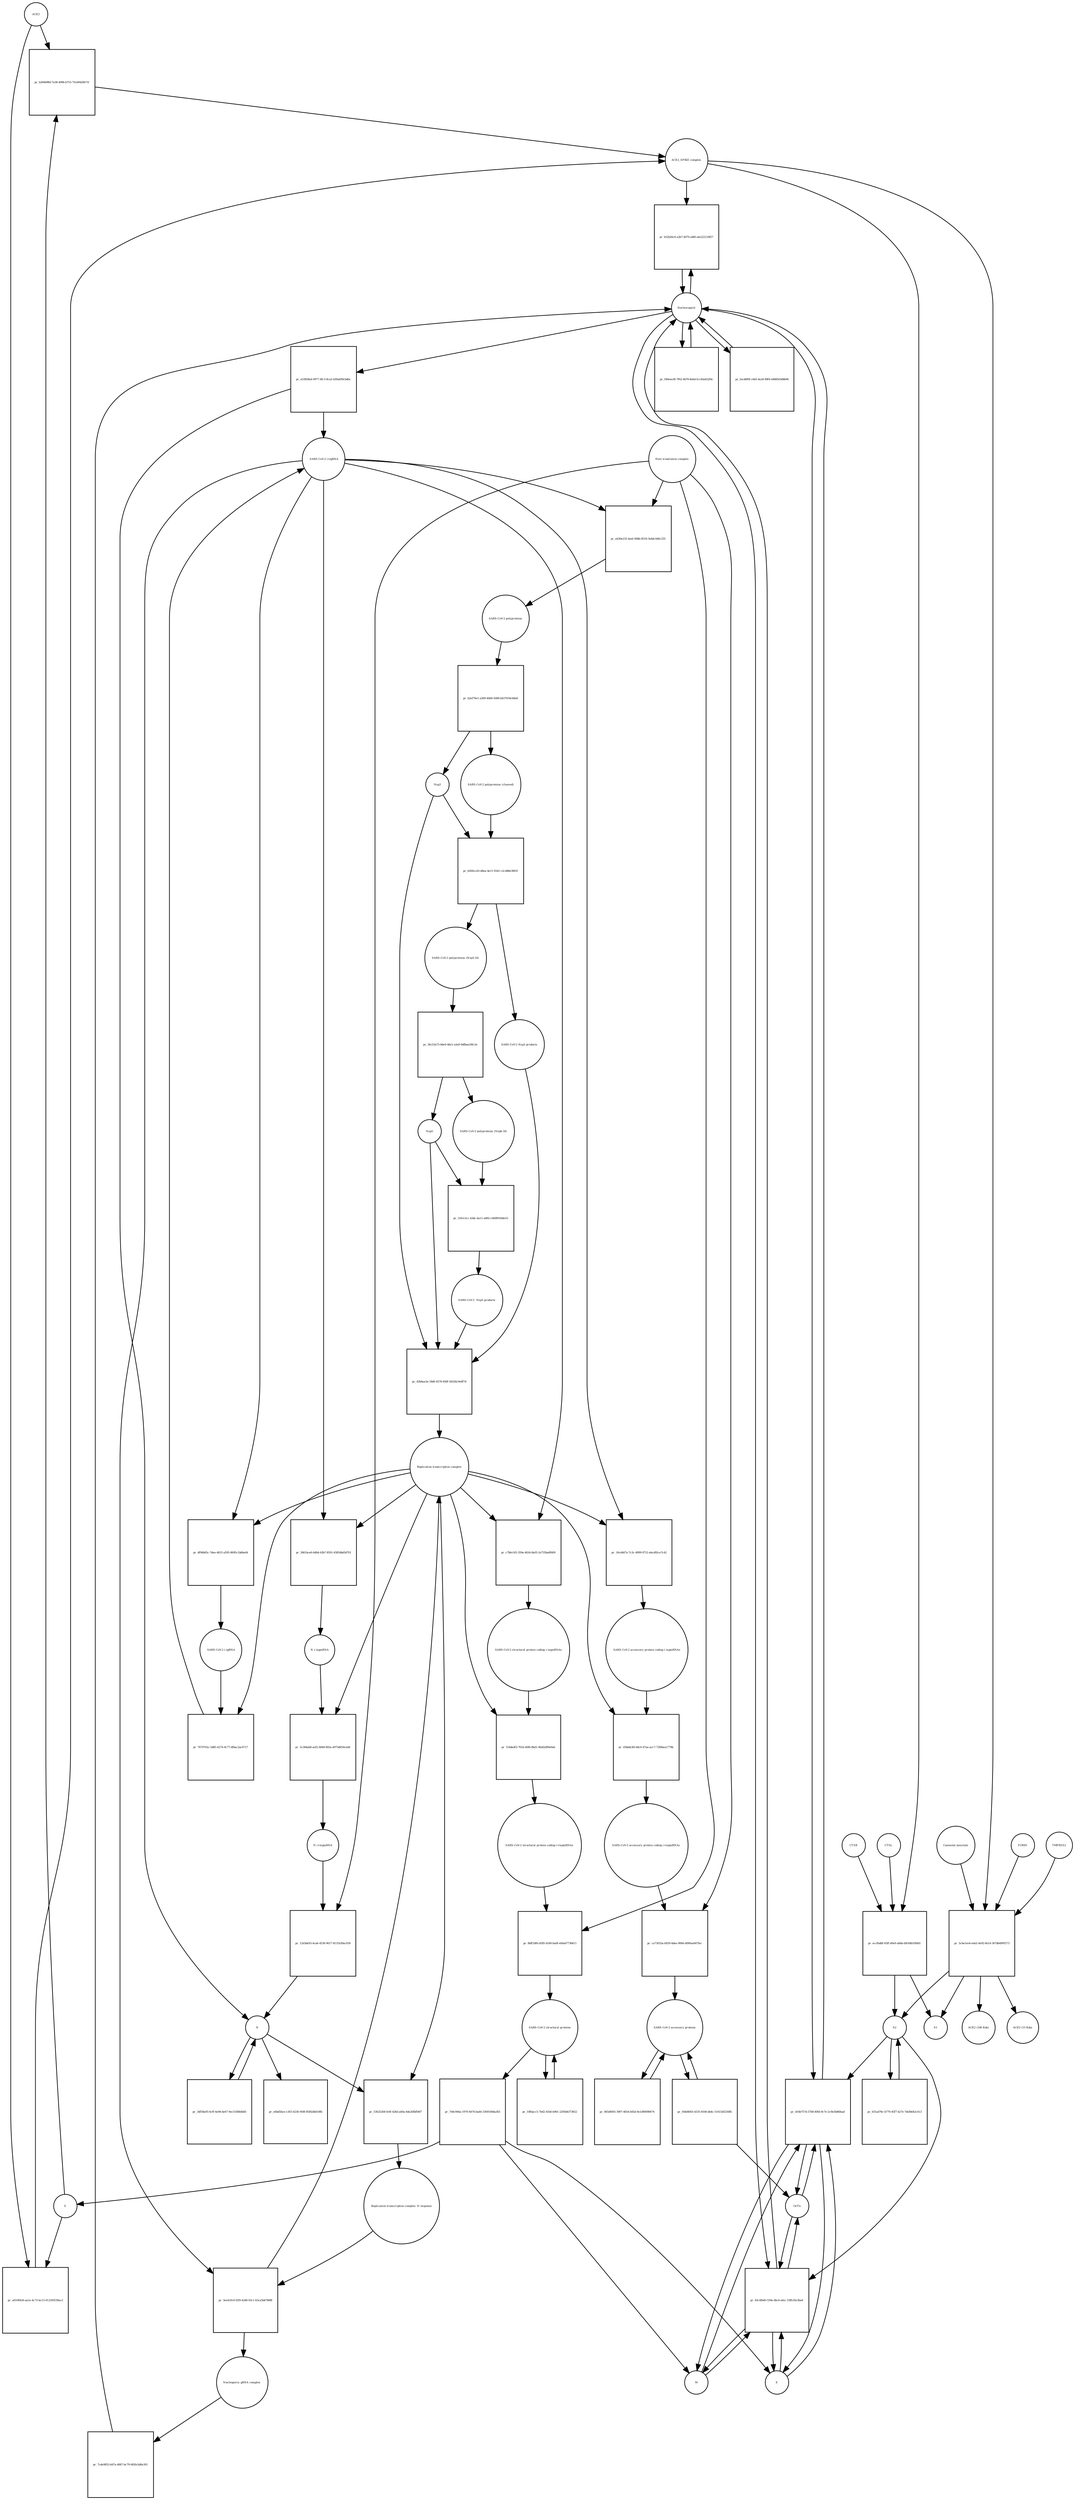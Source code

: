 strict digraph  {
ACE2 [annotation="", bipartite=0, cls=macromolecule, fontsize=4, label=ACE2, shape=circle];
"pr_b264698d-7a38-409b-b753-75cb9426b71f" [annotation="", bipartite=1, cls=process, fontsize=4, label="pr_b264698d-7a38-409b-b753-75cb9426b71f", shape=square];
"ACE2_SPIKE complex" [annotation="", bipartite=0, cls=complex, fontsize=4, label="ACE2_SPIKE complex", shape=circle];
S [annotation=urn_miriam_uniprot_P0DTC2, bipartite=0, cls="macromolecule multimer", fontsize=4, label=S, shape=circle];
Nucleocapsid [annotation="urn_miriam_obo.go_GO%3A0019013", bipartite=0, cls=complex, fontsize=4, label=Nucleocapsid, shape=circle];
"pr_b52b26c6-a2b7-4070-a86f-afa222118f57" [annotation="", bipartite=1, cls=process, fontsize=4, label="pr_b52b26c6-a2b7-4070-a86f-afa222118f57", shape=square];
"pr_eccfbdbf-65ff-40e9-a8dd-d9c84b10f6d1" [annotation="", bipartite=1, cls=process, fontsize=4, label="pr_eccfbdbf-65ff-40e9-a8dd-d9c84b10f6d1", shape=square];
S2 [annotation=urn_miriam_interpro_IPR002552, bipartite=0, cls=macromolecule, fontsize=4, label=S2, shape=circle];
CTSB [annotation="", bipartite=0, cls=macromolecule, fontsize=4, label=CTSB, shape=circle];
CTSL [annotation="", bipartite=0, cls=macromolecule, fontsize=4, label=CTSL, shape=circle];
S1 [annotation=urn_miriam_interpro_IPR002551, bipartite=0, cls=macromolecule, fontsize=4, label=S1, shape=circle];
"pr_a6109426-aa1e-4c73-bc13-012350539ac2" [annotation="", bipartite=1, cls=process, fontsize=4, label="pr_a6109426-aa1e-4c73-bc13-012350539ac2", shape=square];
"pr_83c4fb40-559e-4bc6-afec-53ffc62cfbe6" [annotation="", bipartite=1, cls=process, fontsize=4, label="pr_83c4fb40-559e-4bc6-afec-53ffc62cfbe6", shape=square];
E [annotation=urn_miriam_uniprot_P0DTC4, bipartite=0, cls=macromolecule, fontsize=4, label=E, shape=circle];
M [annotation=urn_miriam_uniprot_P0DTC5, bipartite=0, cls=macromolecule, fontsize=4, label=M, shape=circle];
Orf7a [annotation=urn_miriam_uniprot_P0DTC7, bipartite=0, cls=macromolecule, fontsize=4, label=Orf7a, shape=circle];
"pr_a53828a4-0977-4fc3-8ca2-b30a839cbdbc" [annotation="", bipartite=1, cls=process, fontsize=4, label="pr_a53828a4-0977-4fc3-8ca2-b30a839cbdbc", shape=square];
" SARS-CoV-2 (+)gRNA" [annotation=urn_miriam_refseq_NC_045512, bipartite=0, cls="nucleic acid feature", fontsize=4, label=" SARS-CoV-2 (+)gRNA", shape=circle];
N [annotation=urn_miriam_uniprot_P0DTC9, bipartite=0, cls="macromolecule multimer", fontsize=4, label=N, shape=circle];
"SARS-CoV-2 polyproteins" [annotation="", bipartite=0, cls=complex, fontsize=4, label="SARS-CoV-2 polyproteins", shape=circle];
"pr_b2ef76e1-a569-4666-9289-b437034cb8a8" [annotation="", bipartite=1, cls=process, fontsize=4, label="pr_b2ef76e1-a569-4666-9289-b437034cb8a8", shape=square];
"SARS-CoV-2 polyproteins (cleaved)" [annotation="", bipartite=0, cls=complex, fontsize=4, label="SARS-CoV-2 polyproteins (cleaved)", shape=circle];
Nsp3 [annotation=urn_miriam_ncbiprotein_YP_009725299, bipartite=0, cls=macromolecule, fontsize=4, label=Nsp3, shape=circle];
"pr_f40eea30-7f62-4b78-8ebd-fccd5a622f4c" [annotation="", bipartite=1, cls=process, fontsize=4, label="pr_f40eea30-7f62-4b78-8ebd-fccd5a622f4c", shape=square];
"pr_facd6f6f-c6d3-4a24-89f4-e868563d8b94" [annotation="", bipartite=1, cls=process, fontsize=4, label="pr_facd6f6f-c6d3-4a24-89f4-e868563d8b94", shape=square];
"SARS-CoV-2 structural proteins" [annotation="", bipartite=0, cls=complex, fontsize=4, label="SARS-CoV-2 structural proteins", shape=circle];
"pr_7d4c946a-1970-4476-ba44-3300169da365" [annotation="", bipartite=1, cls=process, fontsize=4, label="pr_7d4c946a-1970-4476-ba44-3300169da365", shape=square];
"pr_e6bd5bce-c303-4230-958f-ffd92db618fb" [annotation="", bipartite=1, cls=process, fontsize=4, label="pr_e6bd5bce-c303-4230-958f-ffd92db618fb", shape=square];
"SARS-CoV-2 accessory proteins" [annotation="", bipartite=0, cls=complex, fontsize=4, label="SARS-CoV-2 accessory proteins", shape=circle];
"pr_845df405-3907-4654-b92d-9e1d90090674" [annotation="", bipartite=1, cls=process, fontsize=4, label="pr_845df405-3907-4654-b92d-9e1d90090674", shape=square];
"pr_10fbacc5-7b42-41b6-b961-2295b6373652" [annotation="", bipartite=1, cls=process, fontsize=4, label="pr_10fbacc5-7b42-41b6-b961-2295b6373652", shape=square];
"pr_3df58a95-6cff-4e94-be67-9ec5180b4b83" [annotation="", bipartite=1, cls=process, fontsize=4, label="pr_3df58a95-6cff-4e94-be67-9ec5180b4b83", shape=square];
"SARS-CoV-2 accessory protein coding (-)sgmRNAs" [annotation="", bipartite=0, cls=complex, fontsize=4, label="SARS-CoV-2 accessory protein coding (-)sgmRNAs", shape=circle];
"pr_05bbdc80-d4c0-47ae-acc7-72f6bea1779b" [annotation="", bipartite=1, cls=process, fontsize=4, label="pr_05bbdc80-d4c0-47ae-acc7-72f6bea1779b", shape=square];
"SARS-CoV-2 accessory protein coding (+)sgmRNAs" [annotation="", bipartite=0, cls=complex, fontsize=4, label="SARS-CoV-2 accessory protein coding (+)sgmRNAs", shape=circle];
"Replication transcription complex" [annotation="", bipartite=0, cls=complex, fontsize=4, label="Replication transcription complex", shape=circle];
"SARS-CoV-2 structural protein coding (-)sgmRNAs" [annotation="", bipartite=0, cls=complex, fontsize=4, label="SARS-CoV-2 structural protein coding (-)sgmRNAs", shape=circle];
"pr_518de4f3-761b-40f6-8bd1-9fa82d99e9ab" [annotation="", bipartite=1, cls=process, fontsize=4, label="pr_518de4f3-761b-40f6-8bd1-9fa82d99e9ab", shape=square];
"SARS-CoV-2 structural protein coding (+)sgmRNAs" [annotation="", bipartite=0, cls=complex, fontsize=4, label="SARS-CoV-2 structural protein coding (+)sgmRNAs", shape=circle];
"N (-)sgmRNA" [annotation="", bipartite=0, cls="nucleic acid feature", fontsize=4, label="N (-)sgmRNA", shape=circle];
"pr_5c384ab8-aef2-4848-893a-4975d650ceb8" [annotation="", bipartite=1, cls=process, fontsize=4, label="pr_5c384ab8-aef2-4848-893a-4975d650ceb8", shape=square];
"N (+)sgmRNA" [annotation="", bipartite=0, cls="nucleic acid feature", fontsize=4, label="N (+)sgmRNA", shape=circle];
"pr_12d3de93-4ca6-4536-9617-8131b39ac039" [annotation="", bipartite=1, cls=process, fontsize=4, label="pr_12d3de93-4ca6-4536-9617-8131b39ac039", shape=square];
"Host translation complex" [annotation="urn_miriam_obo.go_GO%3A0070992", bipartite=0, cls=complex, fontsize=4, label="Host translation complex", shape=circle];
"pr_ca73033a-b929-4dee-9066-d090ae847fec" [annotation="", bipartite=1, cls=process, fontsize=4, label="pr_ca73033a-b929-4dee-9066-d090ae847fec", shape=square];
"pr_8bff18f6-d585-4180-ba0f-eb0a67736611" [annotation="", bipartite=1, cls=process, fontsize=4, label="pr_8bff18f6-d585-4180-ba0f-eb0a67736611", shape=square];
"Nucleoporin_gRNA complex " [annotation="urn_miriam_obo.go_GO%3A0019013", bipartite=0, cls=complex, fontsize=4, label="Nucleoporin_gRNA complex ", shape=circle];
"pr_7cde9833-6d7a-4067-bc79-065fe3d6e301" [annotation="", bipartite=1, cls=process, fontsize=4, label="pr_7cde9833-6d7a-4067-bc79-065fe3d6e301", shape=square];
"pr_f44d4003-4335-4504-bb4c-51615d5256fb" [annotation="", bipartite=1, cls=process, fontsize=4, label="pr_f44d4003-4335-4504-bb4c-51615d5256fb", shape=square];
"pr_5cbe1ee4-eeb2-4e92-8e14-367db4995573" [annotation="", bipartite=1, cls=process, fontsize=4, label="pr_5cbe1ee4-eeb2-4e92-8e14-367db4995573", shape=square];
FURIN [annotation="", bipartite=0, cls=macromolecule, fontsize=4, label=FURIN, shape=circle];
TMPRSS2 [annotation="", bipartite=0, cls=macromolecule, fontsize=4, label=TMPRSS2, shape=circle];
"Camostat mesylate" [annotation="urn_miriam_pubchem.compound_2536", bipartite=0, cls="simple chemical", fontsize=4, label="Camostat mesylate", shape=circle];
"ACE2 (100 Kda)" [annotation="", bipartite=0, cls=macromolecule, fontsize=4, label="ACE2 (100 Kda)", shape=circle];
"ACE2 (15 Kda)" [annotation="", bipartite=0, cls=macromolecule, fontsize=4, label="ACE2 (15 Kda)", shape=circle];
"pr_631ad76c-b770-45f7-b27e-7defb642c413" [annotation="", bipartite=1, cls=process, fontsize=4, label="pr_631ad76c-b770-45f7-b27e-7defb642c413", shape=square];
"pr_b500ccd3-d8ea-4e11-9341-c2c488e3891f" [annotation="", bipartite=1, cls=process, fontsize=4, label="pr_b500ccd3-d8ea-4e11-9341-c2c488e3891f", shape=square];
"SARS-CoV-2 Nsp3 products" [annotation="", bipartite=0, cls=complex, fontsize=4, label="SARS-CoV-2 Nsp3 products", shape=circle];
"SARS-CoV-2 polyproteins (Nsp5-16)" [annotation="", bipartite=0, cls=complex, fontsize=4, label="SARS-CoV-2 polyproteins (Nsp5-16)", shape=circle];
"pr_36c53a73-b0e0-46e1-a3a9-9dfbae18fc3e" [annotation="", bipartite=1, cls=process, fontsize=4, label="pr_36c53a73-b0e0-46e1-a3a9-9dfbae18fc3e", shape=square];
"SARS-CoV-2 polyproteins (Nsp6-16)" [annotation="", bipartite=0, cls=complex, fontsize=4, label="SARS-CoV-2 polyproteins (Nsp6-16)", shape=circle];
Nsp5 [annotation=urn_miriam_ncbiprotein_YP_009725301, bipartite=0, cls=macromolecule, fontsize=4, label=Nsp5, shape=circle];
"pr_51fe13cc-43dc-4a11-a892-c0b995504e53" [annotation="", bipartite=1, cls=process, fontsize=4, label="pr_51fe13cc-43dc-4a11-a892-c0b995504e53", shape=square];
"SARS-CoV-2  Nsp5 products" [annotation="", bipartite=0, cls=complex, fontsize=4, label="SARS-CoV-2  Nsp5 products", shape=circle];
"pr_eb30e232-4eaf-49bb-8518-3e6dc446c255" [annotation="", bipartite=1, cls=process, fontsize=4, label="pr_eb30e232-4eaf-49bb-8518-3e6dc446c255", shape=square];
"pr_42b6aa3a-18d0-4576-850f-5b526c0e8f7d" [annotation="", bipartite=1, cls=process, fontsize=4, label="pr_42b6aa3a-18d0-4576-850f-5b526c0e8f7d", shape=square];
"Replication transcription complex_N oligomer" [annotation="", bipartite=0, cls=complex, fontsize=4, label="Replication transcription complex_N oligomer", shape=circle];
"pr_3ee410c6-f2f9-4248-93c1-63ca5b47868f" [annotation="", bipartite=1, cls=process, fontsize=4, label="pr_3ee410c6-f2f9-4248-93c1-63ca5b47868f", shape=square];
"pr_df94b65c-7dee-4615-a595-8695c1b6be64" [annotation="", bipartite=1, cls=process, fontsize=4, label="pr_df94b65c-7dee-4615-a595-8695c1b6be64", shape=square];
" SARS-CoV-2 (-)gRNA" [annotation=urn_miriam_refseq_NC_045512, bipartite=0, cls="nucleic acid feature", fontsize=4, label=" SARS-CoV-2 (-)gRNA", shape=circle];
"pr_2661bce6-6d0d-43b7-8591-45854bd5d701" [annotation="", bipartite=1, cls=process, fontsize=4, label="pr_2661bce6-6d0d-43b7-8591-45854bd5d701", shape=square];
"pr_c7bfe145-359e-4634-8a05-2e735ba8f409" [annotation="", bipartite=1, cls=process, fontsize=4, label="pr_c7bfe145-359e-4634-8a05-2e735ba8f409", shape=square];
"pr_10cd447a-7c3c-4999-9712-ebcd92ce7c42" [annotation="", bipartite=1, cls=process, fontsize=4, label="pr_10cd447a-7c3c-4999-9712-ebcd92ce7c42", shape=square];
"pr_7670702c-5d85-4274-9c77-dfbac2ac6717" [annotation="", bipartite=1, cls=process, fontsize=4, label="pr_7670702c-5d85-4274-9c77-dfbac2ac6717", shape=square];
"pr_53625268-fe4f-426d-a60a-4de26fbf04f7" [annotation="", bipartite=1, cls=process, fontsize=4, label="pr_53625268-fe4f-426d-a60a-4de26fbf04f7", shape=square];
"pr_d16b757d-37d4-40fd-9c7e-2c9e5b868aaf" [annotation="", bipartite=1, cls=process, fontsize=4, label="pr_d16b757d-37d4-40fd-9c7e-2c9e5b868aaf", shape=square];
ACE2 -> "pr_b264698d-7a38-409b-b753-75cb9426b71f"  [annotation="", interaction_type=consumption];
ACE2 -> "pr_a6109426-aa1e-4c73-bc13-012350539ac2"  [annotation="", interaction_type=consumption];
"pr_b264698d-7a38-409b-b753-75cb9426b71f" -> "ACE2_SPIKE complex"  [annotation="", interaction_type=production];
"ACE2_SPIKE complex" -> "pr_b52b26c6-a2b7-4070-a86f-afa222118f57"  [annotation="urn_miriam_pubmed_32142651|urn_miriam_pubmed_32094589|urn_miriam_taxonomy_2697049", interaction_type=stimulation];
"ACE2_SPIKE complex" -> "pr_eccfbdbf-65ff-40e9-a8dd-d9c84b10f6d1"  [annotation="", interaction_type=consumption];
"ACE2_SPIKE complex" -> "pr_5cbe1ee4-eeb2-4e92-8e14-367db4995573"  [annotation="", interaction_type=consumption];
S -> "pr_b264698d-7a38-409b-b753-75cb9426b71f"  [annotation="", interaction_type=consumption];
S -> "pr_a6109426-aa1e-4c73-bc13-012350539ac2"  [annotation="", interaction_type=consumption];
Nucleocapsid -> "pr_b52b26c6-a2b7-4070-a86f-afa222118f57"  [annotation="", interaction_type=consumption];
Nucleocapsid -> "pr_83c4fb40-559e-4bc6-afec-53ffc62cfbe6"  [annotation="", interaction_type=consumption];
Nucleocapsid -> "pr_a53828a4-0977-4fc3-8ca2-b30a839cbdbc"  [annotation="", interaction_type=consumption];
Nucleocapsid -> "pr_f40eea30-7f62-4b78-8ebd-fccd5a622f4c"  [annotation="", interaction_type=consumption];
Nucleocapsid -> "pr_facd6f6f-c6d3-4a24-89f4-e868563d8b94"  [annotation="", interaction_type=consumption];
Nucleocapsid -> "pr_d16b757d-37d4-40fd-9c7e-2c9e5b868aaf"  [annotation="", interaction_type=consumption];
"pr_b52b26c6-a2b7-4070-a86f-afa222118f57" -> Nucleocapsid  [annotation="", interaction_type=production];
"pr_eccfbdbf-65ff-40e9-a8dd-d9c84b10f6d1" -> S2  [annotation="", interaction_type=production];
"pr_eccfbdbf-65ff-40e9-a8dd-d9c84b10f6d1" -> S1  [annotation="", interaction_type=production];
S2 -> "pr_83c4fb40-559e-4bc6-afec-53ffc62cfbe6"  [annotation="urn_miriam_pubmed_32142651|urn_miriam_pubmed_32094589|urn_miriam_pubmed_32047258|urn_miriam_taxonomy_2697049", interaction_type=stimulation];
S2 -> "pr_631ad76c-b770-45f7-b27e-7defb642c413"  [annotation="", interaction_type=consumption];
S2 -> "pr_d16b757d-37d4-40fd-9c7e-2c9e5b868aaf"  [annotation="urn_miriam_pubmed_32142651|urn_miriam_pubmed_32047258|urn_miriam_taxonomy_2697049", interaction_type=stimulation];
CTSB -> "pr_eccfbdbf-65ff-40e9-a8dd-d9c84b10f6d1"  [annotation="urn_miriam_pubmed_32142651|urn_miriam_taxonomy_2697049", interaction_type=catalysis];
CTSL -> "pr_eccfbdbf-65ff-40e9-a8dd-d9c84b10f6d1"  [annotation="urn_miriam_pubmed_32142651|urn_miriam_taxonomy_2697049", interaction_type=catalysis];
"pr_a6109426-aa1e-4c73-bc13-012350539ac2" -> "ACE2_SPIKE complex"  [annotation="", interaction_type=production];
"pr_83c4fb40-559e-4bc6-afec-53ffc62cfbe6" -> Nucleocapsid  [annotation="", interaction_type=production];
"pr_83c4fb40-559e-4bc6-afec-53ffc62cfbe6" -> E  [annotation="", interaction_type=production];
"pr_83c4fb40-559e-4bc6-afec-53ffc62cfbe6" -> M  [annotation="", interaction_type=production];
"pr_83c4fb40-559e-4bc6-afec-53ffc62cfbe6" -> Orf7a  [annotation="", interaction_type=production];
E -> "pr_83c4fb40-559e-4bc6-afec-53ffc62cfbe6"  [annotation="", interaction_type=consumption];
E -> "pr_d16b757d-37d4-40fd-9c7e-2c9e5b868aaf"  [annotation="", interaction_type=consumption];
M -> "pr_83c4fb40-559e-4bc6-afec-53ffc62cfbe6"  [annotation="", interaction_type=consumption];
M -> "pr_d16b757d-37d4-40fd-9c7e-2c9e5b868aaf"  [annotation="", interaction_type=consumption];
Orf7a -> "pr_83c4fb40-559e-4bc6-afec-53ffc62cfbe6"  [annotation="", interaction_type=consumption];
Orf7a -> "pr_d16b757d-37d4-40fd-9c7e-2c9e5b868aaf"  [annotation="", interaction_type=consumption];
"pr_a53828a4-0977-4fc3-8ca2-b30a839cbdbc" -> " SARS-CoV-2 (+)gRNA"  [annotation="", interaction_type=production];
"pr_a53828a4-0977-4fc3-8ca2-b30a839cbdbc" -> N  [annotation="", interaction_type=production];
" SARS-CoV-2 (+)gRNA" -> "pr_eb30e232-4eaf-49bb-8518-3e6dc446c255"  [annotation="", interaction_type=consumption];
" SARS-CoV-2 (+)gRNA" -> "pr_3ee410c6-f2f9-4248-93c1-63ca5b47868f"  [annotation="", interaction_type=consumption];
" SARS-CoV-2 (+)gRNA" -> "pr_df94b65c-7dee-4615-a595-8695c1b6be64"  [annotation="", interaction_type=consumption];
" SARS-CoV-2 (+)gRNA" -> "pr_2661bce6-6d0d-43b7-8591-45854bd5d701"  [annotation="", interaction_type=consumption];
" SARS-CoV-2 (+)gRNA" -> "pr_c7bfe145-359e-4634-8a05-2e735ba8f409"  [annotation="", interaction_type=consumption];
" SARS-CoV-2 (+)gRNA" -> "pr_10cd447a-7c3c-4999-9712-ebcd92ce7c42"  [annotation="", interaction_type=consumption];
N -> "pr_e6bd5bce-c303-4230-958f-ffd92db618fb"  [annotation="", interaction_type=consumption];
N -> "pr_3df58a95-6cff-4e94-be67-9ec5180b4b83"  [annotation="", interaction_type=consumption];
N -> "pr_53625268-fe4f-426d-a60a-4de26fbf04f7"  [annotation="", interaction_type=consumption];
"SARS-CoV-2 polyproteins" -> "pr_b2ef76e1-a569-4666-9289-b437034cb8a8"  [annotation=urn_miriam_pubmed_31226023, interaction_type=catalysis];
"pr_b2ef76e1-a569-4666-9289-b437034cb8a8" -> "SARS-CoV-2 polyproteins (cleaved)"  [annotation="", interaction_type=production];
"pr_b2ef76e1-a569-4666-9289-b437034cb8a8" -> Nsp3  [annotation="", interaction_type=production];
"SARS-CoV-2 polyproteins (cleaved)" -> "pr_b500ccd3-d8ea-4e11-9341-c2c488e3891f"  [annotation="", interaction_type=consumption];
Nsp3 -> "pr_b500ccd3-d8ea-4e11-9341-c2c488e3891f"  [annotation="", interaction_type=catalysis];
Nsp3 -> "pr_42b6aa3a-18d0-4576-850f-5b526c0e8f7d"  [annotation="", interaction_type=consumption];
"pr_f40eea30-7f62-4b78-8ebd-fccd5a622f4c" -> Nucleocapsid  [annotation="", interaction_type=production];
"pr_facd6f6f-c6d3-4a24-89f4-e868563d8b94" -> Nucleocapsid  [annotation="", interaction_type=production];
"SARS-CoV-2 structural proteins" -> "pr_7d4c946a-1970-4476-ba44-3300169da365"  [annotation="", interaction_type=consumption];
"SARS-CoV-2 structural proteins" -> "pr_10fbacc5-7b42-41b6-b961-2295b6373652"  [annotation="", interaction_type=consumption];
"pr_7d4c946a-1970-4476-ba44-3300169da365" -> M  [annotation="", interaction_type=production];
"pr_7d4c946a-1970-4476-ba44-3300169da365" -> E  [annotation="", interaction_type=production];
"pr_7d4c946a-1970-4476-ba44-3300169da365" -> S  [annotation="", interaction_type=production];
"SARS-CoV-2 accessory proteins" -> "pr_845df405-3907-4654-b92d-9e1d90090674"  [annotation="", interaction_type=consumption];
"SARS-CoV-2 accessory proteins" -> "pr_f44d4003-4335-4504-bb4c-51615d5256fb"  [annotation="", interaction_type=consumption];
"pr_845df405-3907-4654-b92d-9e1d90090674" -> "SARS-CoV-2 accessory proteins"  [annotation="", interaction_type=production];
"pr_10fbacc5-7b42-41b6-b961-2295b6373652" -> "SARS-CoV-2 structural proteins"  [annotation="", interaction_type=production];
"pr_3df58a95-6cff-4e94-be67-9ec5180b4b83" -> N  [annotation="", interaction_type=production];
"SARS-CoV-2 accessory protein coding (-)sgmRNAs" -> "pr_05bbdc80-d4c0-47ae-acc7-72f6bea1779b"  [annotation="", interaction_type=consumption];
"pr_05bbdc80-d4c0-47ae-acc7-72f6bea1779b" -> "SARS-CoV-2 accessory protein coding (+)sgmRNAs"  [annotation="", interaction_type=production];
"SARS-CoV-2 accessory protein coding (+)sgmRNAs" -> "pr_ca73033a-b929-4dee-9066-d090ae847fec"  [annotation="", interaction_type=consumption];
"Replication transcription complex" -> "pr_05bbdc80-d4c0-47ae-acc7-72f6bea1779b"  [annotation=urn_miriam_pubmed_31226023, interaction_type="necessary stimulation"];
"Replication transcription complex" -> "pr_518de4f3-761b-40f6-8bd1-9fa82d99e9ab"  [annotation=urn_miriam_pubmed_31226023, interaction_type="necessary stimulation"];
"Replication transcription complex" -> "pr_5c384ab8-aef2-4848-893a-4975d650ceb8"  [annotation=urn_miriam_pubmed_31226023, interaction_type="necessary stimulation"];
"Replication transcription complex" -> "pr_df94b65c-7dee-4615-a595-8695c1b6be64"  [annotation=urn_miriam_pubmed_31226023, interaction_type="necessary stimulation"];
"Replication transcription complex" -> "pr_2661bce6-6d0d-43b7-8591-45854bd5d701"  [annotation=urn_miriam_pubmed_31226023, interaction_type="necessary stimulation"];
"Replication transcription complex" -> "pr_c7bfe145-359e-4634-8a05-2e735ba8f409"  [annotation=urn_miriam_pubmed_31226023, interaction_type="necessary stimulation"];
"Replication transcription complex" -> "pr_10cd447a-7c3c-4999-9712-ebcd92ce7c42"  [annotation=urn_miriam_pubmed_31226023, interaction_type="necessary stimulation"];
"Replication transcription complex" -> "pr_7670702c-5d85-4274-9c77-dfbac2ac6717"  [annotation=urn_miriam_pubmed_31226023, interaction_type="necessary stimulation"];
"Replication transcription complex" -> "pr_53625268-fe4f-426d-a60a-4de26fbf04f7"  [annotation="", interaction_type=consumption];
"SARS-CoV-2 structural protein coding (-)sgmRNAs" -> "pr_518de4f3-761b-40f6-8bd1-9fa82d99e9ab"  [annotation="", interaction_type=consumption];
"pr_518de4f3-761b-40f6-8bd1-9fa82d99e9ab" -> "SARS-CoV-2 structural protein coding (+)sgmRNAs"  [annotation="", interaction_type=production];
"SARS-CoV-2 structural protein coding (+)sgmRNAs" -> "pr_8bff18f6-d585-4180-ba0f-eb0a67736611"  [annotation="", interaction_type=consumption];
"N (-)sgmRNA" -> "pr_5c384ab8-aef2-4848-893a-4975d650ceb8"  [annotation="", interaction_type=consumption];
"pr_5c384ab8-aef2-4848-893a-4975d650ceb8" -> "N (+)sgmRNA"  [annotation="", interaction_type=production];
"N (+)sgmRNA" -> "pr_12d3de93-4ca6-4536-9617-8131b39ac039"  [annotation="", interaction_type=consumption];
"pr_12d3de93-4ca6-4536-9617-8131b39ac039" -> N  [annotation="", interaction_type=production];
"Host translation complex" -> "pr_12d3de93-4ca6-4536-9617-8131b39ac039"  [annotation="", interaction_type="necessary stimulation"];
"Host translation complex" -> "pr_ca73033a-b929-4dee-9066-d090ae847fec"  [annotation=urn_miriam_pubmed_31226023, interaction_type="necessary stimulation"];
"Host translation complex" -> "pr_8bff18f6-d585-4180-ba0f-eb0a67736611"  [annotation=urn_miriam_pubmed_31226023, interaction_type="necessary stimulation"];
"Host translation complex" -> "pr_eb30e232-4eaf-49bb-8518-3e6dc446c255"  [annotation="", interaction_type="necessary stimulation"];
"pr_ca73033a-b929-4dee-9066-d090ae847fec" -> "SARS-CoV-2 accessory proteins"  [annotation="", interaction_type=production];
"pr_8bff18f6-d585-4180-ba0f-eb0a67736611" -> "SARS-CoV-2 structural proteins"  [annotation="", interaction_type=production];
"Nucleoporin_gRNA complex " -> "pr_7cde9833-6d7a-4067-bc79-065fe3d6e301"  [annotation="", interaction_type=consumption];
"pr_7cde9833-6d7a-4067-bc79-065fe3d6e301" -> Nucleocapsid  [annotation="", interaction_type=production];
"pr_f44d4003-4335-4504-bb4c-51615d5256fb" -> "SARS-CoV-2 accessory proteins"  [annotation="", interaction_type=production];
"pr_f44d4003-4335-4504-bb4c-51615d5256fb" -> Orf7a  [annotation="", interaction_type=production];
"pr_5cbe1ee4-eeb2-4e92-8e14-367db4995573" -> S2  [annotation="", interaction_type=production];
"pr_5cbe1ee4-eeb2-4e92-8e14-367db4995573" -> "ACE2 (100 Kda)"  [annotation="", interaction_type=production];
"pr_5cbe1ee4-eeb2-4e92-8e14-367db4995573" -> S1  [annotation="", interaction_type=production];
"pr_5cbe1ee4-eeb2-4e92-8e14-367db4995573" -> "ACE2 (15 Kda)"  [annotation="", interaction_type=production];
FURIN -> "pr_5cbe1ee4-eeb2-4e92-8e14-367db4995573"  [annotation="urn_miriam_pubmed_32142651|urn_miriam_pubmed_32362314|urn_miriam_taxonomy_2697049", interaction_type=catalysis];
TMPRSS2 -> "pr_5cbe1ee4-eeb2-4e92-8e14-367db4995573"  [annotation="urn_miriam_pubmed_32142651|urn_miriam_pubmed_32362314|urn_miriam_taxonomy_2697049", interaction_type=catalysis];
"Camostat mesylate" -> "pr_5cbe1ee4-eeb2-4e92-8e14-367db4995573"  [annotation="urn_miriam_pubmed_32142651|urn_miriam_pubmed_32362314|urn_miriam_taxonomy_2697049", interaction_type=inhibition];
"pr_631ad76c-b770-45f7-b27e-7defb642c413" -> S2  [annotation="", interaction_type=production];
"pr_b500ccd3-d8ea-4e11-9341-c2c488e3891f" -> "SARS-CoV-2 Nsp3 products"  [annotation="", interaction_type=production];
"pr_b500ccd3-d8ea-4e11-9341-c2c488e3891f" -> "SARS-CoV-2 polyproteins (Nsp5-16)"  [annotation="", interaction_type=production];
"SARS-CoV-2 Nsp3 products" -> "pr_42b6aa3a-18d0-4576-850f-5b526c0e8f7d"  [annotation="", interaction_type=consumption];
"SARS-CoV-2 polyproteins (Nsp5-16)" -> "pr_36c53a73-b0e0-46e1-a3a9-9dfbae18fc3e"  [annotation="", interaction_type=catalysis];
"pr_36c53a73-b0e0-46e1-a3a9-9dfbae18fc3e" -> "SARS-CoV-2 polyproteins (Nsp6-16)"  [annotation="", interaction_type=production];
"pr_36c53a73-b0e0-46e1-a3a9-9dfbae18fc3e" -> Nsp5  [annotation="", interaction_type=production];
"SARS-CoV-2 polyproteins (Nsp6-16)" -> "pr_51fe13cc-43dc-4a11-a892-c0b995504e53"  [annotation="", interaction_type=consumption];
Nsp5 -> "pr_51fe13cc-43dc-4a11-a892-c0b995504e53"  [annotation="", interaction_type=catalysis];
Nsp5 -> "pr_42b6aa3a-18d0-4576-850f-5b526c0e8f7d"  [annotation="", interaction_type=consumption];
"pr_51fe13cc-43dc-4a11-a892-c0b995504e53" -> "SARS-CoV-2  Nsp5 products"  [annotation="", interaction_type=production];
"SARS-CoV-2  Nsp5 products" -> "pr_42b6aa3a-18d0-4576-850f-5b526c0e8f7d"  [annotation="", interaction_type=consumption];
"pr_eb30e232-4eaf-49bb-8518-3e6dc446c255" -> "SARS-CoV-2 polyproteins"  [annotation="", interaction_type=production];
"pr_42b6aa3a-18d0-4576-850f-5b526c0e8f7d" -> "Replication transcription complex"  [annotation="", interaction_type=production];
"Replication transcription complex_N oligomer" -> "pr_3ee410c6-f2f9-4248-93c1-63ca5b47868f"  [annotation="", interaction_type=consumption];
"pr_3ee410c6-f2f9-4248-93c1-63ca5b47868f" -> "Nucleoporin_gRNA complex "  [annotation="", interaction_type=production];
"pr_3ee410c6-f2f9-4248-93c1-63ca5b47868f" -> "Replication transcription complex"  [annotation="", interaction_type=production];
"pr_df94b65c-7dee-4615-a595-8695c1b6be64" -> " SARS-CoV-2 (-)gRNA"  [annotation="", interaction_type=production];
" SARS-CoV-2 (-)gRNA" -> "pr_7670702c-5d85-4274-9c77-dfbac2ac6717"  [annotation="", interaction_type=consumption];
"pr_2661bce6-6d0d-43b7-8591-45854bd5d701" -> "N (-)sgmRNA"  [annotation="", interaction_type=production];
"pr_c7bfe145-359e-4634-8a05-2e735ba8f409" -> "SARS-CoV-2 structural protein coding (-)sgmRNAs"  [annotation="", interaction_type=production];
"pr_10cd447a-7c3c-4999-9712-ebcd92ce7c42" -> "SARS-CoV-2 accessory protein coding (-)sgmRNAs"  [annotation="", interaction_type=production];
"pr_7670702c-5d85-4274-9c77-dfbac2ac6717" -> " SARS-CoV-2 (+)gRNA"  [annotation="", interaction_type=production];
"pr_53625268-fe4f-426d-a60a-4de26fbf04f7" -> "Replication transcription complex_N oligomer"  [annotation="", interaction_type=production];
"pr_d16b757d-37d4-40fd-9c7e-2c9e5b868aaf" -> Nucleocapsid  [annotation="", interaction_type=production];
"pr_d16b757d-37d4-40fd-9c7e-2c9e5b868aaf" -> Orf7a  [annotation="", interaction_type=production];
"pr_d16b757d-37d4-40fd-9c7e-2c9e5b868aaf" -> E  [annotation="", interaction_type=production];
"pr_d16b757d-37d4-40fd-9c7e-2c9e5b868aaf" -> M  [annotation="", interaction_type=production];
}
